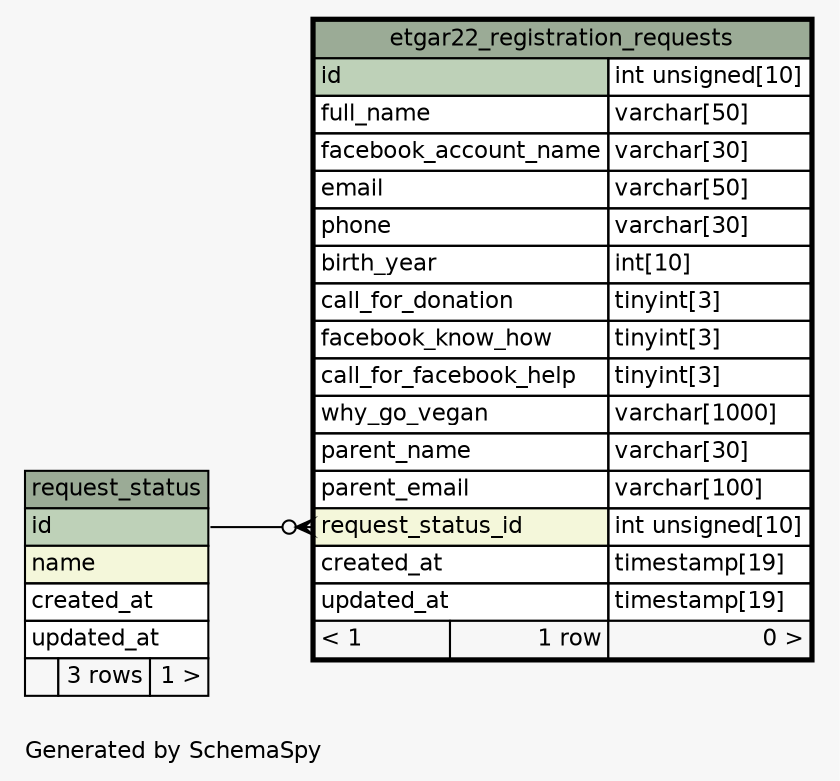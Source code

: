 // dot 2.36.0 on Linux 3.13.0-51-generic
// SchemaSpy rev 590
digraph "oneDegreeRelationshipsDiagram" {
  graph [
    rankdir="RL"
    bgcolor="#f7f7f7"
    label="\nGenerated by SchemaSpy"
    labeljust="l"
    nodesep="0.18"
    ranksep="0.46"
    fontname="Helvetica"
    fontsize="11"
  ];
  node [
    fontname="Helvetica"
    fontsize="11"
    shape="plaintext"
  ];
  edge [
    arrowsize="0.8"
  ];
  "etgar22_registration_requests":"request_status_id":w -> "request_status":"id":e [arrowhead=none dir=back arrowtail=crowodot];
  "etgar22_registration_requests" [
    label=<
    <TABLE BORDER="2" CELLBORDER="1" CELLSPACING="0" BGCOLOR="#ffffff">
      <TR><TD COLSPAN="3" BGCOLOR="#9bab96" ALIGN="CENTER">etgar22_registration_requests</TD></TR>
      <TR><TD PORT="id" COLSPAN="2" BGCOLOR="#bed1b8" ALIGN="LEFT">id</TD><TD PORT="id.type" ALIGN="LEFT">int unsigned[10]</TD></TR>
      <TR><TD PORT="full_name" COLSPAN="2" ALIGN="LEFT">full_name</TD><TD PORT="full_name.type" ALIGN="LEFT">varchar[50]</TD></TR>
      <TR><TD PORT="facebook_account_name" COLSPAN="2" ALIGN="LEFT">facebook_account_name</TD><TD PORT="facebook_account_name.type" ALIGN="LEFT">varchar[30]</TD></TR>
      <TR><TD PORT="email" COLSPAN="2" ALIGN="LEFT">email</TD><TD PORT="email.type" ALIGN="LEFT">varchar[50]</TD></TR>
      <TR><TD PORT="phone" COLSPAN="2" ALIGN="LEFT">phone</TD><TD PORT="phone.type" ALIGN="LEFT">varchar[30]</TD></TR>
      <TR><TD PORT="birth_year" COLSPAN="2" ALIGN="LEFT">birth_year</TD><TD PORT="birth_year.type" ALIGN="LEFT">int[10]</TD></TR>
      <TR><TD PORT="call_for_donation" COLSPAN="2" ALIGN="LEFT">call_for_donation</TD><TD PORT="call_for_donation.type" ALIGN="LEFT">tinyint[3]</TD></TR>
      <TR><TD PORT="facebook_know_how" COLSPAN="2" ALIGN="LEFT">facebook_know_how</TD><TD PORT="facebook_know_how.type" ALIGN="LEFT">tinyint[3]</TD></TR>
      <TR><TD PORT="call_for_facebook_help" COLSPAN="2" ALIGN="LEFT">call_for_facebook_help</TD><TD PORT="call_for_facebook_help.type" ALIGN="LEFT">tinyint[3]</TD></TR>
      <TR><TD PORT="why_go_vegan" COLSPAN="2" ALIGN="LEFT">why_go_vegan</TD><TD PORT="why_go_vegan.type" ALIGN="LEFT">varchar[1000]</TD></TR>
      <TR><TD PORT="parent_name" COLSPAN="2" ALIGN="LEFT">parent_name</TD><TD PORT="parent_name.type" ALIGN="LEFT">varchar[30]</TD></TR>
      <TR><TD PORT="parent_email" COLSPAN="2" ALIGN="LEFT">parent_email</TD><TD PORT="parent_email.type" ALIGN="LEFT">varchar[100]</TD></TR>
      <TR><TD PORT="request_status_id" COLSPAN="2" BGCOLOR="#f4f7da" ALIGN="LEFT">request_status_id</TD><TD PORT="request_status_id.type" ALIGN="LEFT">int unsigned[10]</TD></TR>
      <TR><TD PORT="created_at" COLSPAN="2" ALIGN="LEFT">created_at</TD><TD PORT="created_at.type" ALIGN="LEFT">timestamp[19]</TD></TR>
      <TR><TD PORT="updated_at" COLSPAN="2" ALIGN="LEFT">updated_at</TD><TD PORT="updated_at.type" ALIGN="LEFT">timestamp[19]</TD></TR>
      <TR><TD ALIGN="LEFT" BGCOLOR="#f7f7f7">&lt; 1</TD><TD ALIGN="RIGHT" BGCOLOR="#f7f7f7">1 row</TD><TD ALIGN="RIGHT" BGCOLOR="#f7f7f7">0 &gt;</TD></TR>
    </TABLE>>
    URL="etgar22_registration_requests.html"
    tooltip="etgar22_registration_requests"
  ];
  "request_status" [
    label=<
    <TABLE BORDER="0" CELLBORDER="1" CELLSPACING="0" BGCOLOR="#ffffff">
      <TR><TD COLSPAN="3" BGCOLOR="#9bab96" ALIGN="CENTER">request_status</TD></TR>
      <TR><TD PORT="id" COLSPAN="3" BGCOLOR="#bed1b8" ALIGN="LEFT">id</TD></TR>
      <TR><TD PORT="name" COLSPAN="3" BGCOLOR="#f4f7da" ALIGN="LEFT">name</TD></TR>
      <TR><TD PORT="created_at" COLSPAN="3" ALIGN="LEFT">created_at</TD></TR>
      <TR><TD PORT="updated_at" COLSPAN="3" ALIGN="LEFT">updated_at</TD></TR>
      <TR><TD ALIGN="LEFT" BGCOLOR="#f7f7f7">  </TD><TD ALIGN="RIGHT" BGCOLOR="#f7f7f7">3 rows</TD><TD ALIGN="RIGHT" BGCOLOR="#f7f7f7">1 &gt;</TD></TR>
    </TABLE>>
    URL="request_status.html"
    tooltip="request_status"
  ];
}
